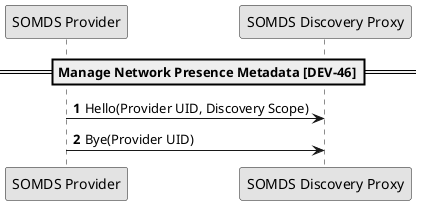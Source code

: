@startuml

skinparam monochrome true
autonumber


!global $str_somds_provider = "SOMDS Provider"
!global $str_somds_discovery_proxy = "SOMDS Discovery Proxy"

participant "$str_somds_provider" as provider
participant "$str_somds_discovery_proxy" as discovery_proxy

==Manage Network Presence Metadata [DEV-46]==

discovery_proxy <- provider: Hello(Provider UID, Discovery Scope)

discovery_proxy <- provider: Bye(Provider UID)

@enduml
